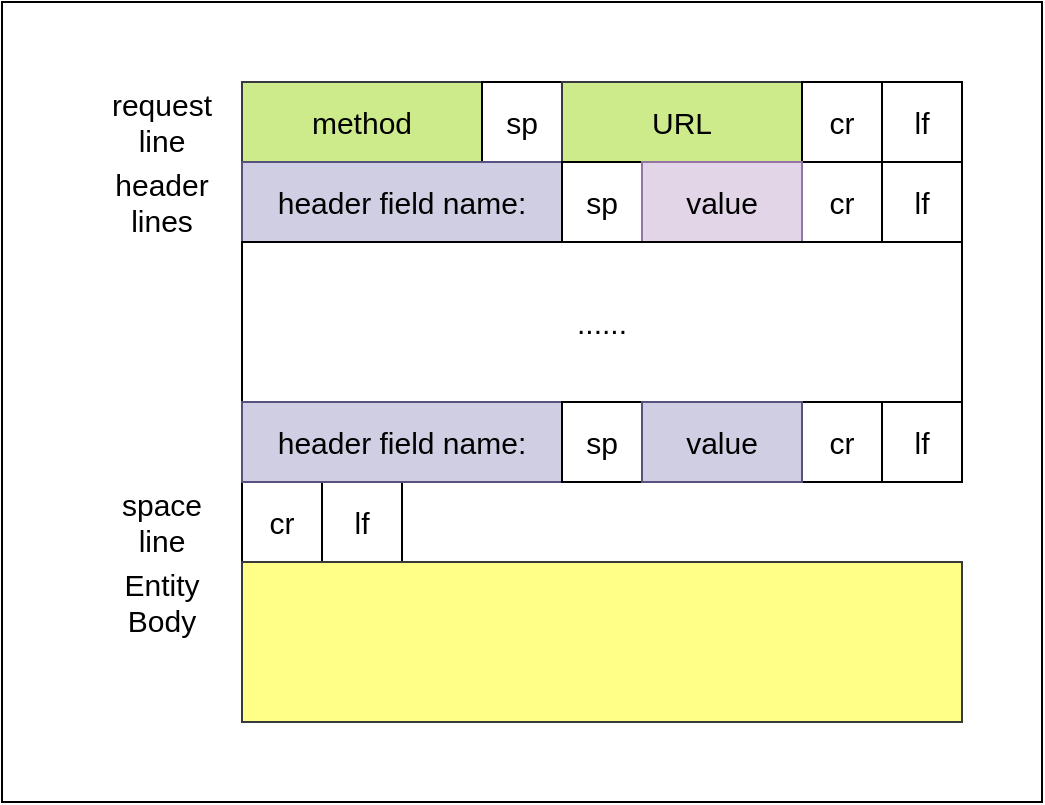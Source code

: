 <mxfile>
    <diagram id="VtCdeUKt0UIcegz-r2DM" name="Page-1">
        <mxGraphModel dx="1340" dy="979" grid="1" gridSize="10" guides="1" tooltips="1" connect="1" arrows="1" fold="1" page="1" pageScale="1" pageWidth="850" pageHeight="1100" math="0" shadow="0">
            <root>
                <mxCell id="0"/>
                <mxCell id="1" parent="0"/>
                <mxCell id="32" value="" style="rounded=0;whiteSpace=wrap;html=1;fontSize=15;" vertex="1" parent="1">
                    <mxGeometry x="-40" y="200" width="520" height="400" as="geometry"/>
                </mxCell>
                <mxCell id="2" value="&lt;font style=&quot;font-size: 15px;&quot;&gt;method&lt;/font&gt;" style="rounded=0;whiteSpace=wrap;html=1;fillColor=#cdeb8b;strokeColor=#36393d;" vertex="1" parent="1">
                    <mxGeometry x="80" y="240" width="120" height="40" as="geometry"/>
                </mxCell>
                <mxCell id="4" value="&lt;font style=&quot;font-size: 15px;&quot;&gt;sp&lt;/font&gt;" style="rounded=0;whiteSpace=wrap;html=1;" vertex="1" parent="1">
                    <mxGeometry x="200" y="240" width="40" height="40" as="geometry"/>
                </mxCell>
                <mxCell id="5" value="&lt;font style=&quot;font-size: 15px;&quot;&gt;URL&lt;/font&gt;" style="rounded=0;whiteSpace=wrap;html=1;fillColor=#cdeb8b;strokeColor=#36393d;" vertex="1" parent="1">
                    <mxGeometry x="240" y="240" width="120" height="40" as="geometry"/>
                </mxCell>
                <mxCell id="6" value="&lt;font style=&quot;font-size: 15px;&quot;&gt;cr&lt;/font&gt;" style="rounded=0;whiteSpace=wrap;html=1;" vertex="1" parent="1">
                    <mxGeometry x="360" y="240" width="40" height="40" as="geometry"/>
                </mxCell>
                <mxCell id="7" value="&lt;font style=&quot;font-size: 15px;&quot;&gt;header field name:&lt;/font&gt;" style="rounded=0;whiteSpace=wrap;html=1;fillColor=#d0cee2;strokeColor=#56517e;" vertex="1" parent="1">
                    <mxGeometry x="80" y="280" width="160" height="40" as="geometry"/>
                </mxCell>
                <mxCell id="8" value="&lt;font style=&quot;font-size: 15px;&quot;&gt;lf&lt;/font&gt;" style="rounded=0;whiteSpace=wrap;html=1;" vertex="1" parent="1">
                    <mxGeometry x="400" y="240" width="40" height="40" as="geometry"/>
                </mxCell>
                <mxCell id="9" value="&lt;font style=&quot;font-size: 15px;&quot;&gt;sp&lt;/font&gt;" style="rounded=0;whiteSpace=wrap;html=1;" vertex="1" parent="1">
                    <mxGeometry x="240" y="280" width="40" height="40" as="geometry"/>
                </mxCell>
                <mxCell id="10" value="&lt;font style=&quot;font-size: 15px;&quot;&gt;cr&lt;/font&gt;" style="rounded=0;whiteSpace=wrap;html=1;" vertex="1" parent="1">
                    <mxGeometry x="360" y="280" width="40" height="40" as="geometry"/>
                </mxCell>
                <mxCell id="11" value="&lt;font style=&quot;font-size: 15px;&quot;&gt;lf&lt;/font&gt;" style="rounded=0;whiteSpace=wrap;html=1;" vertex="1" parent="1">
                    <mxGeometry x="400" y="280" width="40" height="40" as="geometry"/>
                </mxCell>
                <mxCell id="12" value="&lt;font style=&quot;font-size: 15px;&quot;&gt;value&lt;/font&gt;" style="rounded=0;whiteSpace=wrap;html=1;fillColor=#e1d5e7;strokeColor=#9673a6;" vertex="1" parent="1">
                    <mxGeometry x="280" y="280" width="80" height="40" as="geometry"/>
                </mxCell>
                <mxCell id="18" value="&lt;font style=&quot;font-size: 15px;&quot;&gt;......&lt;/font&gt;" style="rounded=0;whiteSpace=wrap;html=1;" vertex="1" parent="1">
                    <mxGeometry x="80" y="320" width="360" height="80" as="geometry"/>
                </mxCell>
                <mxCell id="19" value="&lt;font style=&quot;font-size: 15px;&quot;&gt;cr&lt;/font&gt;" style="rounded=0;whiteSpace=wrap;html=1;" vertex="1" parent="1">
                    <mxGeometry x="80" y="440" width="40" height="40" as="geometry"/>
                </mxCell>
                <mxCell id="20" value="&lt;font style=&quot;font-size: 15px;&quot;&gt;lf&lt;/font&gt;" style="rounded=0;whiteSpace=wrap;html=1;" vertex="1" parent="1">
                    <mxGeometry x="120" y="440" width="40" height="40" as="geometry"/>
                </mxCell>
                <mxCell id="21" value="" style="rounded=0;whiteSpace=wrap;html=1;fillColor=#ffff88;strokeColor=#36393d;" vertex="1" parent="1">
                    <mxGeometry x="80" y="480" width="360" height="80" as="geometry"/>
                </mxCell>
                <mxCell id="22" value="&lt;font style=&quot;font-size: 15px;&quot;&gt;header field name:&lt;/font&gt;" style="rounded=0;whiteSpace=wrap;html=1;fillColor=#d0cee2;strokeColor=#56517e;" vertex="1" parent="1">
                    <mxGeometry x="80" y="400" width="160" height="40" as="geometry"/>
                </mxCell>
                <mxCell id="23" value="&lt;font style=&quot;font-size: 15px;&quot;&gt;sp&lt;/font&gt;" style="rounded=0;whiteSpace=wrap;html=1;" vertex="1" parent="1">
                    <mxGeometry x="240" y="400" width="40" height="40" as="geometry"/>
                </mxCell>
                <mxCell id="24" value="&lt;font style=&quot;font-size: 15px;&quot;&gt;cr&lt;/font&gt;" style="rounded=0;whiteSpace=wrap;html=1;" vertex="1" parent="1">
                    <mxGeometry x="360" y="400" width="40" height="40" as="geometry"/>
                </mxCell>
                <mxCell id="25" value="&lt;font style=&quot;font-size: 15px;&quot;&gt;lf&lt;/font&gt;" style="rounded=0;whiteSpace=wrap;html=1;" vertex="1" parent="1">
                    <mxGeometry x="400" y="400" width="40" height="40" as="geometry"/>
                </mxCell>
                <mxCell id="26" value="&lt;font style=&quot;font-size: 15px;&quot;&gt;value&lt;/font&gt;" style="rounded=0;whiteSpace=wrap;html=1;fillColor=#d0cee2;strokeColor=#56517e;" vertex="1" parent="1">
                    <mxGeometry x="280" y="400" width="80" height="40" as="geometry"/>
                </mxCell>
                <mxCell id="27" value="request &lt;br&gt;line" style="text;html=1;strokeColor=none;fillColor=none;align=center;verticalAlign=middle;whiteSpace=wrap;rounded=0;fontSize=15;" vertex="1" parent="1">
                    <mxGeometry y="240" width="80" height="40" as="geometry"/>
                </mxCell>
                <mxCell id="28" value="header&lt;br&gt;lines" style="text;html=1;strokeColor=none;fillColor=none;align=center;verticalAlign=middle;whiteSpace=wrap;rounded=0;fontSize=15;" vertex="1" parent="1">
                    <mxGeometry y="280" width="80" height="40" as="geometry"/>
                </mxCell>
                <mxCell id="30" value="space&lt;br&gt;line" style="text;html=1;strokeColor=none;fillColor=none;align=center;verticalAlign=middle;whiteSpace=wrap;rounded=0;fontSize=15;" vertex="1" parent="1">
                    <mxGeometry y="440" width="80" height="40" as="geometry"/>
                </mxCell>
                <mxCell id="31" value="Entity&lt;br&gt;Body" style="text;html=1;strokeColor=none;fillColor=none;align=center;verticalAlign=middle;whiteSpace=wrap;rounded=0;fontSize=15;" vertex="1" parent="1">
                    <mxGeometry y="480" width="80" height="40" as="geometry"/>
                </mxCell>
            </root>
        </mxGraphModel>
    </diagram>
</mxfile>